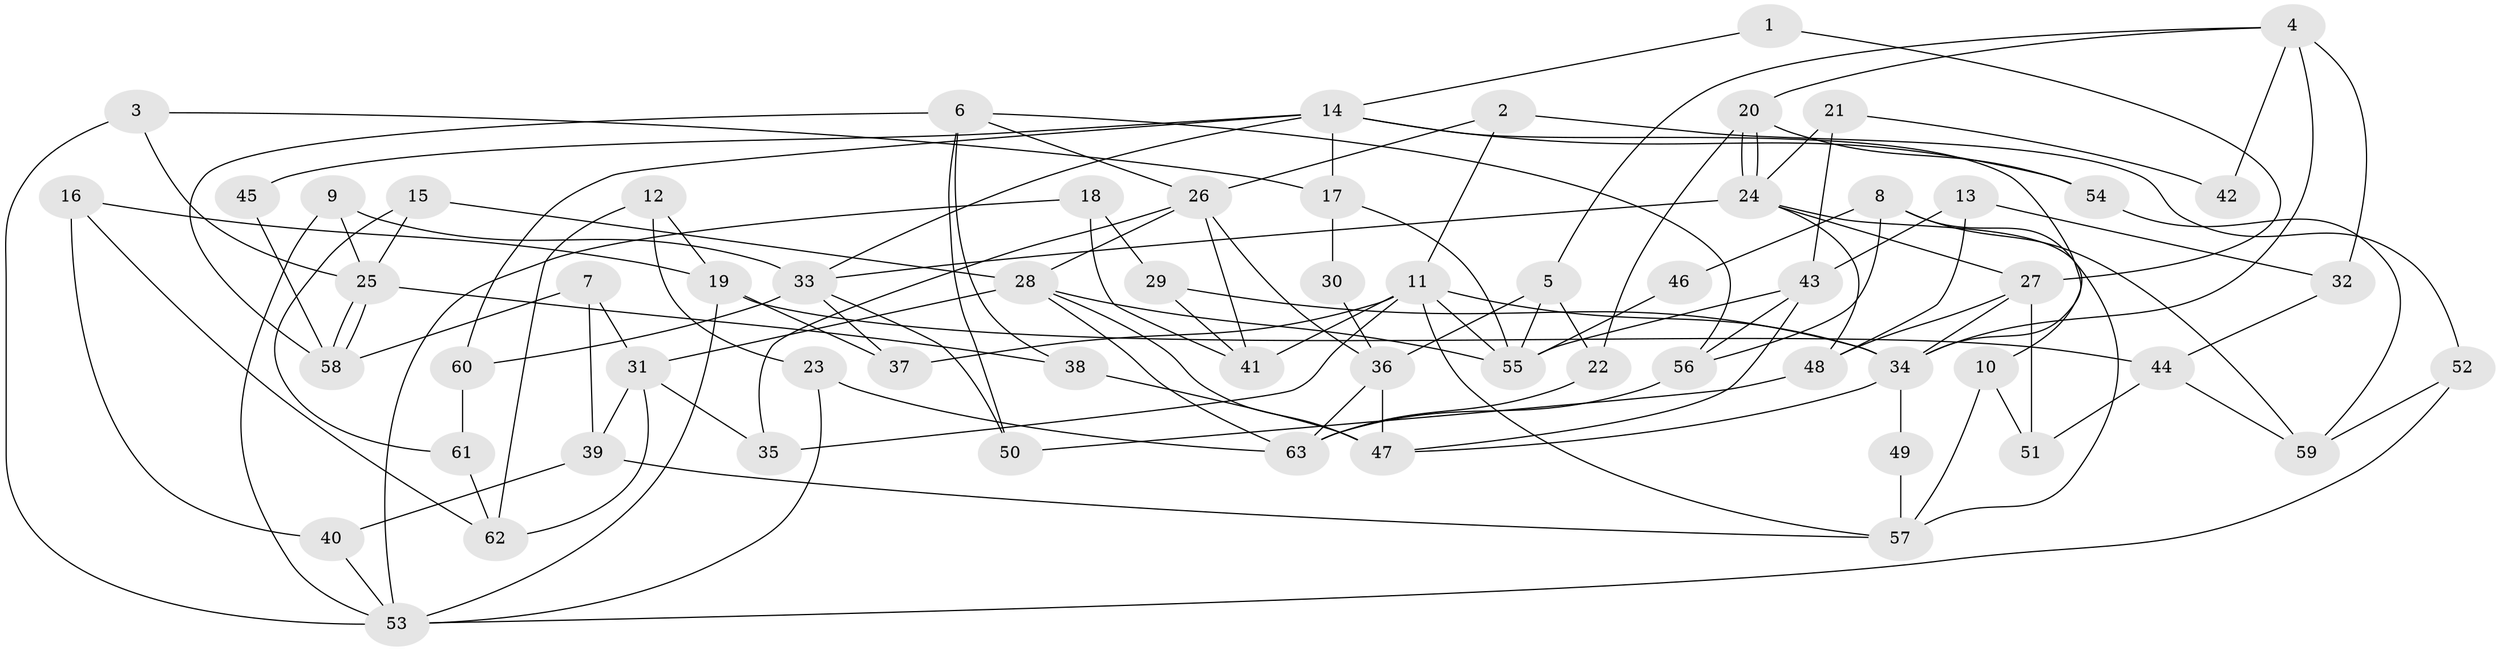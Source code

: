 // coarse degree distribution, {7: 0.09090909090909091, 3: 0.36363636363636365, 10: 0.022727272727272728, 12: 0.022727272727272728, 5: 0.09090909090909091, 4: 0.1590909090909091, 11: 0.022727272727272728, 2: 0.11363636363636363, 8: 0.022727272727272728, 9: 0.022727272727272728, 6: 0.06818181818181818}
// Generated by graph-tools (version 1.1) at 2025/18/03/04/25 18:18:31]
// undirected, 63 vertices, 126 edges
graph export_dot {
graph [start="1"]
  node [color=gray90,style=filled];
  1;
  2;
  3;
  4;
  5;
  6;
  7;
  8;
  9;
  10;
  11;
  12;
  13;
  14;
  15;
  16;
  17;
  18;
  19;
  20;
  21;
  22;
  23;
  24;
  25;
  26;
  27;
  28;
  29;
  30;
  31;
  32;
  33;
  34;
  35;
  36;
  37;
  38;
  39;
  40;
  41;
  42;
  43;
  44;
  45;
  46;
  47;
  48;
  49;
  50;
  51;
  52;
  53;
  54;
  55;
  56;
  57;
  58;
  59;
  60;
  61;
  62;
  63;
  1 -- 14;
  1 -- 27;
  2 -- 26;
  2 -- 11;
  2 -- 52;
  3 -- 53;
  3 -- 25;
  3 -- 17;
  4 -- 20;
  4 -- 34;
  4 -- 5;
  4 -- 32;
  4 -- 42;
  5 -- 55;
  5 -- 22;
  5 -- 36;
  6 -- 56;
  6 -- 26;
  6 -- 38;
  6 -- 50;
  6 -- 58;
  7 -- 39;
  7 -- 58;
  7 -- 31;
  8 -- 59;
  8 -- 10;
  8 -- 46;
  8 -- 56;
  9 -- 33;
  9 -- 25;
  9 -- 53;
  10 -- 51;
  10 -- 57;
  11 -- 55;
  11 -- 41;
  11 -- 34;
  11 -- 35;
  11 -- 37;
  11 -- 57;
  12 -- 62;
  12 -- 19;
  12 -- 23;
  13 -- 32;
  13 -- 43;
  13 -- 48;
  14 -- 33;
  14 -- 17;
  14 -- 34;
  14 -- 45;
  14 -- 54;
  14 -- 60;
  15 -- 25;
  15 -- 28;
  15 -- 61;
  16 -- 40;
  16 -- 19;
  16 -- 62;
  17 -- 55;
  17 -- 30;
  18 -- 53;
  18 -- 41;
  18 -- 29;
  19 -- 37;
  19 -- 53;
  19 -- 44;
  20 -- 22;
  20 -- 24;
  20 -- 24;
  20 -- 54;
  21 -- 43;
  21 -- 24;
  21 -- 42;
  22 -- 63;
  23 -- 63;
  23 -- 53;
  24 -- 27;
  24 -- 33;
  24 -- 48;
  24 -- 57;
  25 -- 58;
  25 -- 58;
  25 -- 38;
  26 -- 35;
  26 -- 36;
  26 -- 28;
  26 -- 41;
  27 -- 48;
  27 -- 34;
  27 -- 51;
  28 -- 31;
  28 -- 47;
  28 -- 55;
  28 -- 63;
  29 -- 34;
  29 -- 41;
  30 -- 36;
  31 -- 62;
  31 -- 35;
  31 -- 39;
  32 -- 44;
  33 -- 50;
  33 -- 37;
  33 -- 60;
  34 -- 47;
  34 -- 49;
  36 -- 47;
  36 -- 63;
  38 -- 47;
  39 -- 57;
  39 -- 40;
  40 -- 53;
  43 -- 47;
  43 -- 56;
  43 -- 55;
  44 -- 59;
  44 -- 51;
  45 -- 58;
  46 -- 55;
  48 -- 50;
  49 -- 57;
  52 -- 53;
  52 -- 59;
  54 -- 59;
  56 -- 63;
  60 -- 61;
  61 -- 62;
}
